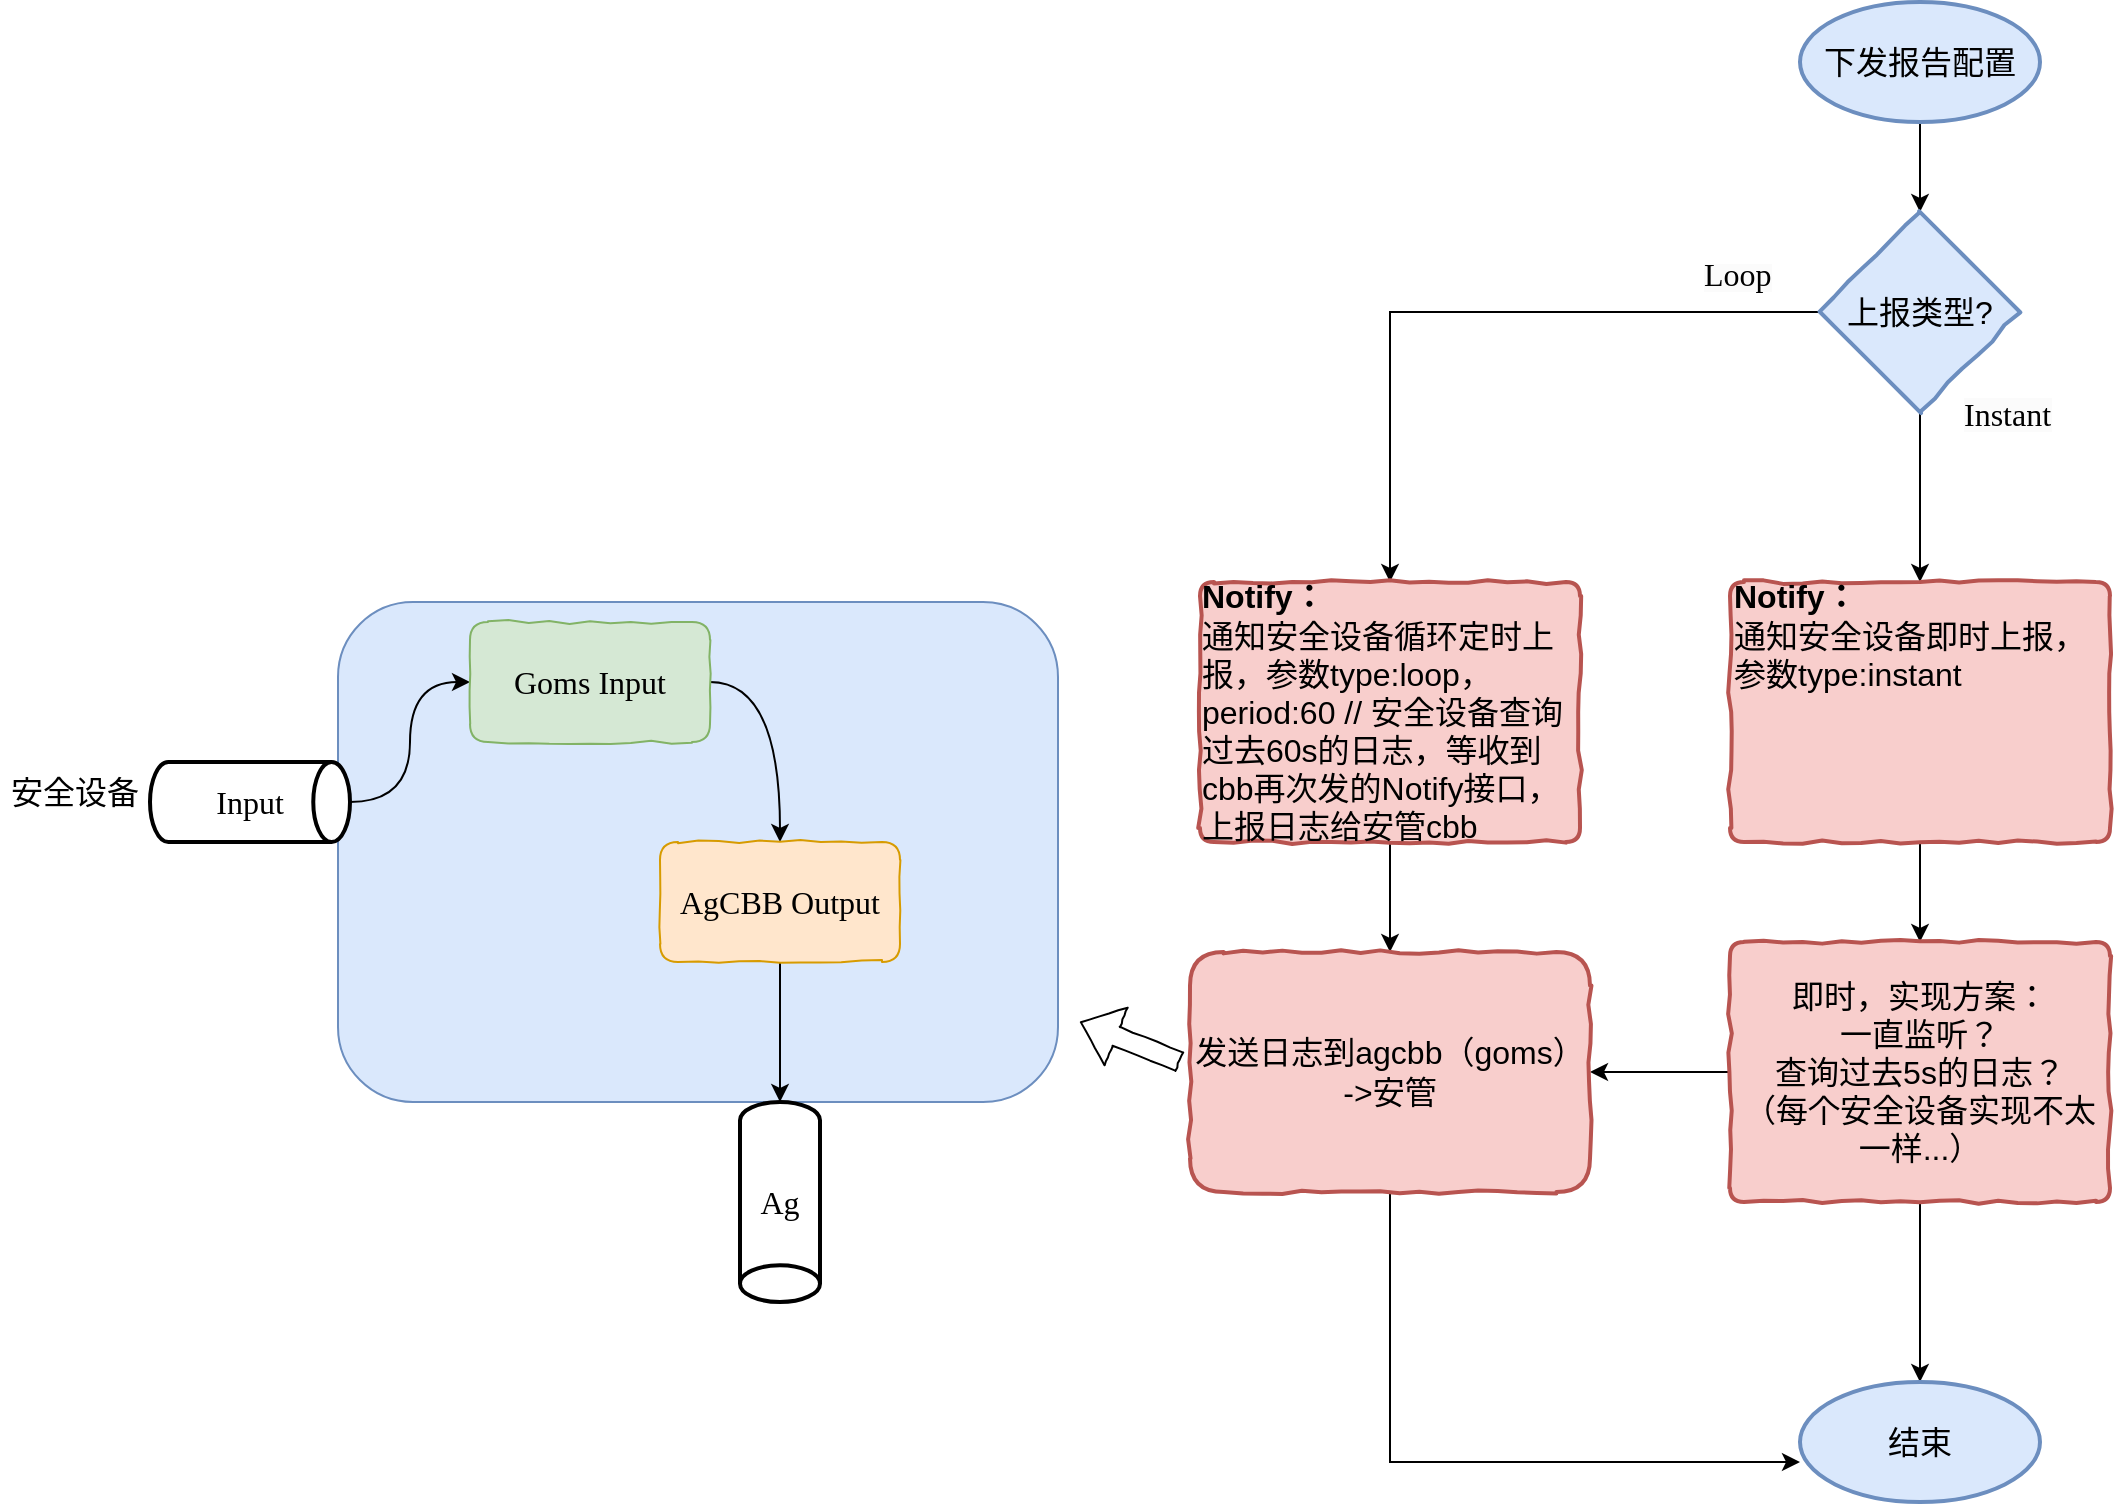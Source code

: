 <mxfile version="21.0.6" type="github">
  <diagram name="第 1 页" id="xnPECPFeQbH-HKYmZ7HG">
    <mxGraphModel dx="2154" dy="804" grid="1" gridSize="10" guides="1" tooltips="1" connect="1" arrows="1" fold="1" page="1" pageScale="1" pageWidth="827" pageHeight="1169" math="0" shadow="0">
      <root>
        <mxCell id="0" />
        <mxCell id="1" parent="0" />
        <mxCell id="lo_FjwMSJ8QqFOTfhPGc-1" value="" style="rounded=1;whiteSpace=wrap;html=1;fillColor=#dae8fc;strokeColor=#6c8ebf;" parent="1" vertex="1">
          <mxGeometry x="-481" y="730" width="360" height="250" as="geometry" />
        </mxCell>
        <mxCell id="lo_FjwMSJ8QqFOTfhPGc-5" value="" style="edgeStyle=orthogonalEdgeStyle;rounded=0;orthogonalLoop=1;jettySize=auto;html=1;" parent="1" source="lo_FjwMSJ8QqFOTfhPGc-2" target="lo_FjwMSJ8QqFOTfhPGc-3" edge="1">
          <mxGeometry relative="1" as="geometry" />
        </mxCell>
        <mxCell id="lo_FjwMSJ8QqFOTfhPGc-2" value="&lt;font face=&quot;Comic Sans MS&quot; style=&quot;font-size: 16px;&quot;&gt;下发报告配置&lt;/font&gt;" style="strokeWidth=2;html=1;shape=mxgraph.flowchart.start_1;whiteSpace=wrap;fillColor=#dae8fc;strokeColor=#6c8ebf;comic=1;" parent="1" vertex="1">
          <mxGeometry x="250" y="430" width="120" height="60" as="geometry" />
        </mxCell>
        <mxCell id="lo_FjwMSJ8QqFOTfhPGc-7" style="edgeStyle=orthogonalEdgeStyle;rounded=0;orthogonalLoop=1;jettySize=auto;html=1;entryX=0.5;entryY=0;entryDx=0;entryDy=0;" parent="1" source="lo_FjwMSJ8QqFOTfhPGc-3" target="lo_FjwMSJ8QqFOTfhPGc-12" edge="1">
          <mxGeometry relative="1" as="geometry">
            <mxPoint x="175" y="680" as="targetPoint" />
          </mxGeometry>
        </mxCell>
        <mxCell id="lo_FjwMSJ8QqFOTfhPGc-8" style="edgeStyle=orthogonalEdgeStyle;rounded=0;orthogonalLoop=1;jettySize=auto;html=1;entryX=0.5;entryY=0;entryDx=0;entryDy=0;" parent="1" source="lo_FjwMSJ8QqFOTfhPGc-3" target="lo_FjwMSJ8QqFOTfhPGc-6" edge="1">
          <mxGeometry relative="1" as="geometry" />
        </mxCell>
        <mxCell id="lo_FjwMSJ8QqFOTfhPGc-3" value="&lt;font style=&quot;font-size: 16px;&quot;&gt;上报类型?&lt;/font&gt;" style="strokeWidth=2;html=1;shape=mxgraph.flowchart.decision;whiteSpace=wrap;fillColor=#dae8fc;strokeColor=#6c8ebf;comic=1;" parent="1" vertex="1">
          <mxGeometry x="260" y="535" width="100" height="100" as="geometry" />
        </mxCell>
        <mxCell id="lo_FjwMSJ8QqFOTfhPGc-14" value="" style="edgeStyle=orthogonalEdgeStyle;rounded=0;orthogonalLoop=1;jettySize=auto;html=1;" parent="1" source="lo_FjwMSJ8QqFOTfhPGc-6" target="lo_FjwMSJ8QqFOTfhPGc-13" edge="1">
          <mxGeometry relative="1" as="geometry" />
        </mxCell>
        <mxCell id="lo_FjwMSJ8QqFOTfhPGc-6" value="&lt;div style=&quot;&quot;&gt;&lt;span style=&quot;font-size: 16px; background-color: initial;&quot;&gt;&lt;b&gt;Notify：&lt;/b&gt;&lt;/span&gt;&lt;/div&gt;&lt;span style=&quot;font-size: 16px;&quot;&gt;&lt;div style=&quot;&quot;&gt;&lt;span style=&quot;background-color: initial;&quot;&gt;通知安全设备即时上报，参数type:instant&lt;/span&gt;&lt;/div&gt;&lt;div style=&quot;&quot;&gt;&lt;span style=&quot;background-color: initial;&quot;&gt;&lt;br&gt;&lt;/span&gt;&lt;/div&gt;&lt;div style=&quot;&quot;&gt;&lt;span style=&quot;background-color: initial;&quot;&gt;&lt;br&gt;&lt;/span&gt;&lt;/div&gt;&lt;div style=&quot;&quot;&gt;&lt;span style=&quot;background-color: initial;&quot;&gt;&lt;br&gt;&lt;/span&gt;&lt;/div&gt;&lt;div style=&quot;&quot;&gt;&lt;span style=&quot;background-color: initial;&quot;&gt;&lt;br&gt;&lt;/span&gt;&lt;/div&gt;&lt;/span&gt;" style="rounded=1;whiteSpace=wrap;html=1;absoluteArcSize=1;arcSize=14;strokeWidth=2;fillColor=#f8cecc;strokeColor=#b85450;comic=1;align=left;" parent="1" vertex="1">
          <mxGeometry x="215" y="720" width="190" height="130" as="geometry" />
        </mxCell>
        <mxCell id="lo_FjwMSJ8QqFOTfhPGc-9" value="&lt;span style=&quot;color: rgb(0, 0, 0); font-style: normal; font-variant-ligatures: normal; font-variant-caps: normal; font-weight: 400; letter-spacing: normal; orphans: 2; text-align: center; text-indent: 0px; text-transform: none; widows: 2; word-spacing: 0px; -webkit-text-stroke-width: 0px; background-color: rgb(251, 251, 251); text-decoration-thickness: initial; text-decoration-style: initial; text-decoration-color: initial; float: none; display: inline !important;&quot;&gt;&lt;font style=&quot;font-size: 16px;&quot; face=&quot;Comic Sans MS&quot;&gt;Loop&lt;/font&gt;&lt;/span&gt;" style="text;whiteSpace=wrap;html=1;" parent="1" vertex="1">
          <mxGeometry x="200" y="550" width="60" height="40" as="geometry" />
        </mxCell>
        <mxCell id="lo_FjwMSJ8QqFOTfhPGc-10" value="&lt;span style=&quot;color: rgb(0, 0, 0); font-size: 16px; font-style: normal; font-variant-ligatures: normal; font-variant-caps: normal; font-weight: 400; letter-spacing: normal; orphans: 2; text-align: center; text-indent: 0px; text-transform: none; widows: 2; word-spacing: 0px; -webkit-text-stroke-width: 0px; background-color: rgb(251, 251, 251); text-decoration-thickness: initial; text-decoration-style: initial; text-decoration-color: initial; float: none; display: inline !important;&quot;&gt;&lt;font face=&quot;Comic Sans MS&quot;&gt;Instant&lt;/font&gt;&lt;/span&gt;" style="text;whiteSpace=wrap;html=1;" parent="1" vertex="1">
          <mxGeometry x="330" y="620" width="80" height="40" as="geometry" />
        </mxCell>
        <mxCell id="lo_FjwMSJ8QqFOTfhPGc-23" value="" style="edgeStyle=orthogonalEdgeStyle;rounded=0;orthogonalLoop=1;jettySize=auto;html=1;" parent="1" source="lo_FjwMSJ8QqFOTfhPGc-12" target="lo_FjwMSJ8QqFOTfhPGc-15" edge="1">
          <mxGeometry relative="1" as="geometry" />
        </mxCell>
        <mxCell id="lo_FjwMSJ8QqFOTfhPGc-12" value="&lt;div style=&quot;text-align: left;&quot;&gt;&lt;b style=&quot;font-size: 16px; background-color: initial;&quot;&gt;Notify：&lt;/b&gt;&lt;/div&gt;&lt;span style=&quot;font-size: 16px;&quot;&gt;&lt;div style=&quot;text-align: left;&quot;&gt;&lt;span style=&quot;background-color: initial;&quot;&gt;通知安全设备循环定时上报，参数type:loop，period:60 // 安全设备查询过去60s的日志，等收到cbb再次发的Notify接口，上报日志给安管cbb&lt;/span&gt;&lt;/div&gt;&lt;/span&gt;" style="rounded=1;whiteSpace=wrap;html=1;absoluteArcSize=1;arcSize=14;strokeWidth=2;fillColor=#f8cecc;strokeColor=#b85450;comic=1;" parent="1" vertex="1">
          <mxGeometry x="-50" y="720" width="190" height="130" as="geometry" />
        </mxCell>
        <mxCell id="lo_FjwMSJ8QqFOTfhPGc-18" value="" style="edgeStyle=orthogonalEdgeStyle;rounded=0;orthogonalLoop=1;jettySize=auto;html=1;" parent="1" source="lo_FjwMSJ8QqFOTfhPGc-13" target="lo_FjwMSJ8QqFOTfhPGc-17" edge="1">
          <mxGeometry relative="1" as="geometry" />
        </mxCell>
        <mxCell id="lo_FjwMSJ8QqFOTfhPGc-22" value="" style="edgeStyle=orthogonalEdgeStyle;rounded=0;orthogonalLoop=1;jettySize=auto;html=1;" parent="1" source="lo_FjwMSJ8QqFOTfhPGc-13" target="lo_FjwMSJ8QqFOTfhPGc-15" edge="1">
          <mxGeometry relative="1" as="geometry" />
        </mxCell>
        <mxCell id="lo_FjwMSJ8QqFOTfhPGc-13" value="&lt;span style=&quot;font-size: 16px;&quot;&gt;即时，实现方案：&lt;br&gt;一直监听？&lt;br&gt;查询过去5s的日志？&lt;br&gt;（每个安全设备实现不太一样...）&lt;br&gt;&lt;/span&gt;" style="rounded=1;whiteSpace=wrap;html=1;absoluteArcSize=1;arcSize=14;strokeWidth=2;fillColor=#f8cecc;strokeColor=#b85450;comic=1;" parent="1" vertex="1">
          <mxGeometry x="215" y="900" width="190" height="130" as="geometry" />
        </mxCell>
        <mxCell id="lo_FjwMSJ8QqFOTfhPGc-19" style="edgeStyle=orthogonalEdgeStyle;rounded=0;orthogonalLoop=1;jettySize=auto;html=1;entryX=0;entryY=0.667;entryDx=0;entryDy=0;entryPerimeter=0;exitX=0.5;exitY=1;exitDx=0;exitDy=0;" parent="1" source="lo_FjwMSJ8QqFOTfhPGc-15" target="lo_FjwMSJ8QqFOTfhPGc-17" edge="1">
          <mxGeometry relative="1" as="geometry" />
        </mxCell>
        <mxCell id="lo_FjwMSJ8QqFOTfhPGc-15" value="&lt;font style=&quot;font-size: 16px;&quot;&gt;发送日志到agcbb（goms）&lt;br&gt;-&amp;gt;安管&lt;/font&gt;" style="rounded=1;whiteSpace=wrap;html=1;fillColor=#f8cecc;strokeColor=#b85450;arcSize=14;strokeWidth=2;comic=1;" parent="1" vertex="1">
          <mxGeometry x="-55" y="905" width="200" height="120" as="geometry" />
        </mxCell>
        <mxCell id="lo_FjwMSJ8QqFOTfhPGc-17" value="&lt;font face=&quot;Comic Sans MS&quot;&gt;&lt;span style=&quot;font-size: 16px;&quot;&gt;结束&lt;/span&gt;&lt;/font&gt;" style="strokeWidth=2;html=1;shape=mxgraph.flowchart.start_1;whiteSpace=wrap;fillColor=#dae8fc;strokeColor=#6c8ebf;comic=1;" parent="1" vertex="1">
          <mxGeometry x="250" y="1120" width="120" height="60" as="geometry" />
        </mxCell>
        <mxCell id="chLYD87U9-jSQJkzDu6W-14" style="edgeStyle=orthogonalEdgeStyle;orthogonalLoop=1;jettySize=auto;html=1;entryX=0;entryY=0.5;entryDx=0;entryDy=0;curved=1;" edge="1" parent="1" source="chLYD87U9-jSQJkzDu6W-1" target="chLYD87U9-jSQJkzDu6W-3">
          <mxGeometry relative="1" as="geometry" />
        </mxCell>
        <mxCell id="chLYD87U9-jSQJkzDu6W-1" value="&lt;font face=&quot;Comic Sans MS&quot; style=&quot;font-size: 16px;&quot;&gt;Input&lt;/font&gt;" style="strokeWidth=2;html=1;shape=mxgraph.flowchart.direct_data;whiteSpace=wrap;" vertex="1" parent="1">
          <mxGeometry x="-575" y="810" width="100" height="40" as="geometry" />
        </mxCell>
        <mxCell id="chLYD87U9-jSQJkzDu6W-15" style="edgeStyle=orthogonalEdgeStyle;orthogonalLoop=1;jettySize=auto;html=1;entryX=0.5;entryY=0;entryDx=0;entryDy=0;exitX=1;exitY=0.5;exitDx=0;exitDy=0;curved=1;" edge="1" parent="1" source="chLYD87U9-jSQJkzDu6W-3" target="chLYD87U9-jSQJkzDu6W-4">
          <mxGeometry relative="1" as="geometry" />
        </mxCell>
        <mxCell id="chLYD87U9-jSQJkzDu6W-3" value="&lt;font style=&quot;font-size: 16px;&quot;&gt;Goms Input&lt;/font&gt;" style="rounded=1;whiteSpace=wrap;html=1;comic=1;fillColor=#d5e8d4;strokeColor=#82b366;fontFamily=Comic Sans MS;" vertex="1" parent="1">
          <mxGeometry x="-415" y="740" width="120" height="60" as="geometry" />
        </mxCell>
        <mxCell id="chLYD87U9-jSQJkzDu6W-16" style="edgeStyle=orthogonalEdgeStyle;orthogonalLoop=1;jettySize=auto;html=1;curved=1;" edge="1" parent="1" source="chLYD87U9-jSQJkzDu6W-4" target="chLYD87U9-jSQJkzDu6W-9">
          <mxGeometry relative="1" as="geometry" />
        </mxCell>
        <mxCell id="chLYD87U9-jSQJkzDu6W-4" value="&lt;font face=&quot;Comic Sans MS&quot; style=&quot;font-size: 16px;&quot;&gt;AgCBB Output&lt;/font&gt;" style="rounded=1;whiteSpace=wrap;html=1;comic=1;fillColor=#ffe6cc;strokeColor=#d79b00;" vertex="1" parent="1">
          <mxGeometry x="-320" y="850" width="120" height="60" as="geometry" />
        </mxCell>
        <mxCell id="chLYD87U9-jSQJkzDu6W-9" value="&lt;font face=&quot;Comic Sans MS&quot;&gt;&lt;span style=&quot;font-size: 16px;&quot;&gt;Ag&lt;/span&gt;&lt;/font&gt;" style="strokeWidth=2;html=1;shape=mxgraph.flowchart.direct_data;whiteSpace=wrap;direction=south;" vertex="1" parent="1">
          <mxGeometry x="-280" y="980" width="40" height="100" as="geometry" />
        </mxCell>
        <mxCell id="chLYD87U9-jSQJkzDu6W-17" value="&lt;font style=&quot;font-size: 16px;&quot;&gt;安全设备&lt;/font&gt;" style="text;strokeColor=none;align=center;fillColor=none;html=1;verticalAlign=middle;whiteSpace=wrap;rounded=0;" vertex="1" parent="1">
          <mxGeometry x="-650" y="810" width="75" height="30" as="geometry" />
        </mxCell>
        <mxCell id="chLYD87U9-jSQJkzDu6W-18" value="" style="shape=flexArrow;endArrow=classic;html=1;rounded=0;comic=1;" edge="1" parent="1">
          <mxGeometry width="50" height="50" relative="1" as="geometry">
            <mxPoint x="-60" y="960" as="sourcePoint" />
            <mxPoint x="-110" y="940" as="targetPoint" />
          </mxGeometry>
        </mxCell>
      </root>
    </mxGraphModel>
  </diagram>
</mxfile>

